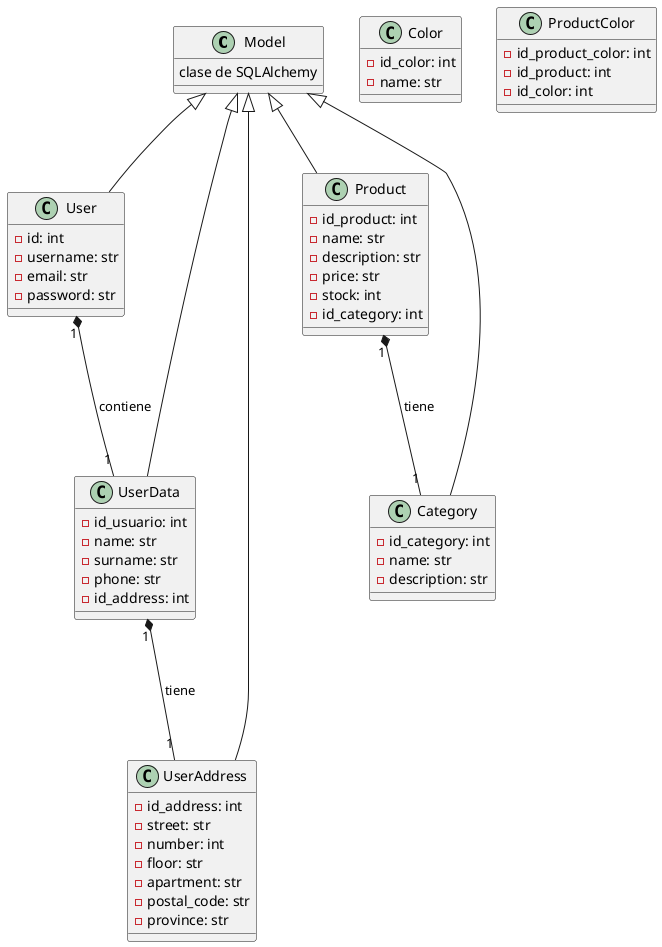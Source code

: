 @startuml Diagram de Clases

class Model {
    clase de SQLAlchemy
}

class User {
    - id: int
    - username: str
    - email: str
    - password: str
}

class UserData {
    - id_usuario: int
    - name: str
    - surname: str
    - phone: str
    - id_address: int
}

class UserAddress {
    - id_address: int
    - street: str
    - number: int
    - floor: str
    - apartment: str
    - postal_code: str
    - province: str
}

class Product {
    - id_product: int
    - name: str
    - description: str
    - price: str
    - stock: int
    - id_category: int
}

class Category {
    - id_category: int
    - name: str
    - description: str
}

class Color {
    - id_color: int
    - name: str
}

class ProductColor {
    - id_product_color: int
    - id_product: int
    - id_color: int
}


Model <|-- User
Model <|-- UserData
Model <|-- UserAddress
Model <|-- Category
Model <|-- Product
User "1" *--- "1" UserData : contiene
UserData "1" *--- "1" UserAddress : tiene
Product "1" *--- "1" Category : tiene
@enduml